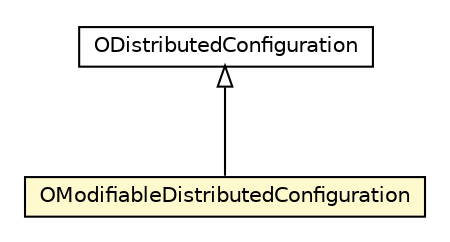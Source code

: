 #!/usr/local/bin/dot
#
# Class diagram 
# Generated by UMLGraph version R5_6-24-gf6e263 (http://www.umlgraph.org/)
#

digraph G {
	edge [fontname="Helvetica",fontsize=10,labelfontname="Helvetica",labelfontsize=10];
	node [fontname="Helvetica",fontsize=10,shape=plaintext];
	nodesep=0.25;
	ranksep=0.5;
	// com.orientechnologies.orient.server.distributed.OModifiableDistributedConfiguration
	c2507292 [label=<<table title="com.orientechnologies.orient.server.distributed.OModifiableDistributedConfiguration" border="0" cellborder="1" cellspacing="0" cellpadding="2" port="p" bgcolor="lemonChiffon" href="./OModifiableDistributedConfiguration.html">
		<tr><td><table border="0" cellspacing="0" cellpadding="1">
<tr><td align="center" balign="center"> OModifiableDistributedConfiguration </td></tr>
		</table></td></tr>
		</table>>, URL="./OModifiableDistributedConfiguration.html", fontname="Helvetica", fontcolor="black", fontsize=10.0];
	// com.orientechnologies.orient.server.distributed.ODistributedConfiguration
	c2507301 [label=<<table title="com.orientechnologies.orient.server.distributed.ODistributedConfiguration" border="0" cellborder="1" cellspacing="0" cellpadding="2" port="p" href="./ODistributedConfiguration.html">
		<tr><td><table border="0" cellspacing="0" cellpadding="1">
<tr><td align="center" balign="center"> ODistributedConfiguration </td></tr>
		</table></td></tr>
		</table>>, URL="./ODistributedConfiguration.html", fontname="Helvetica", fontcolor="black", fontsize=10.0];
	//com.orientechnologies.orient.server.distributed.OModifiableDistributedConfiguration extends com.orientechnologies.orient.server.distributed.ODistributedConfiguration
	c2507301:p -> c2507292:p [dir=back,arrowtail=empty];
}

